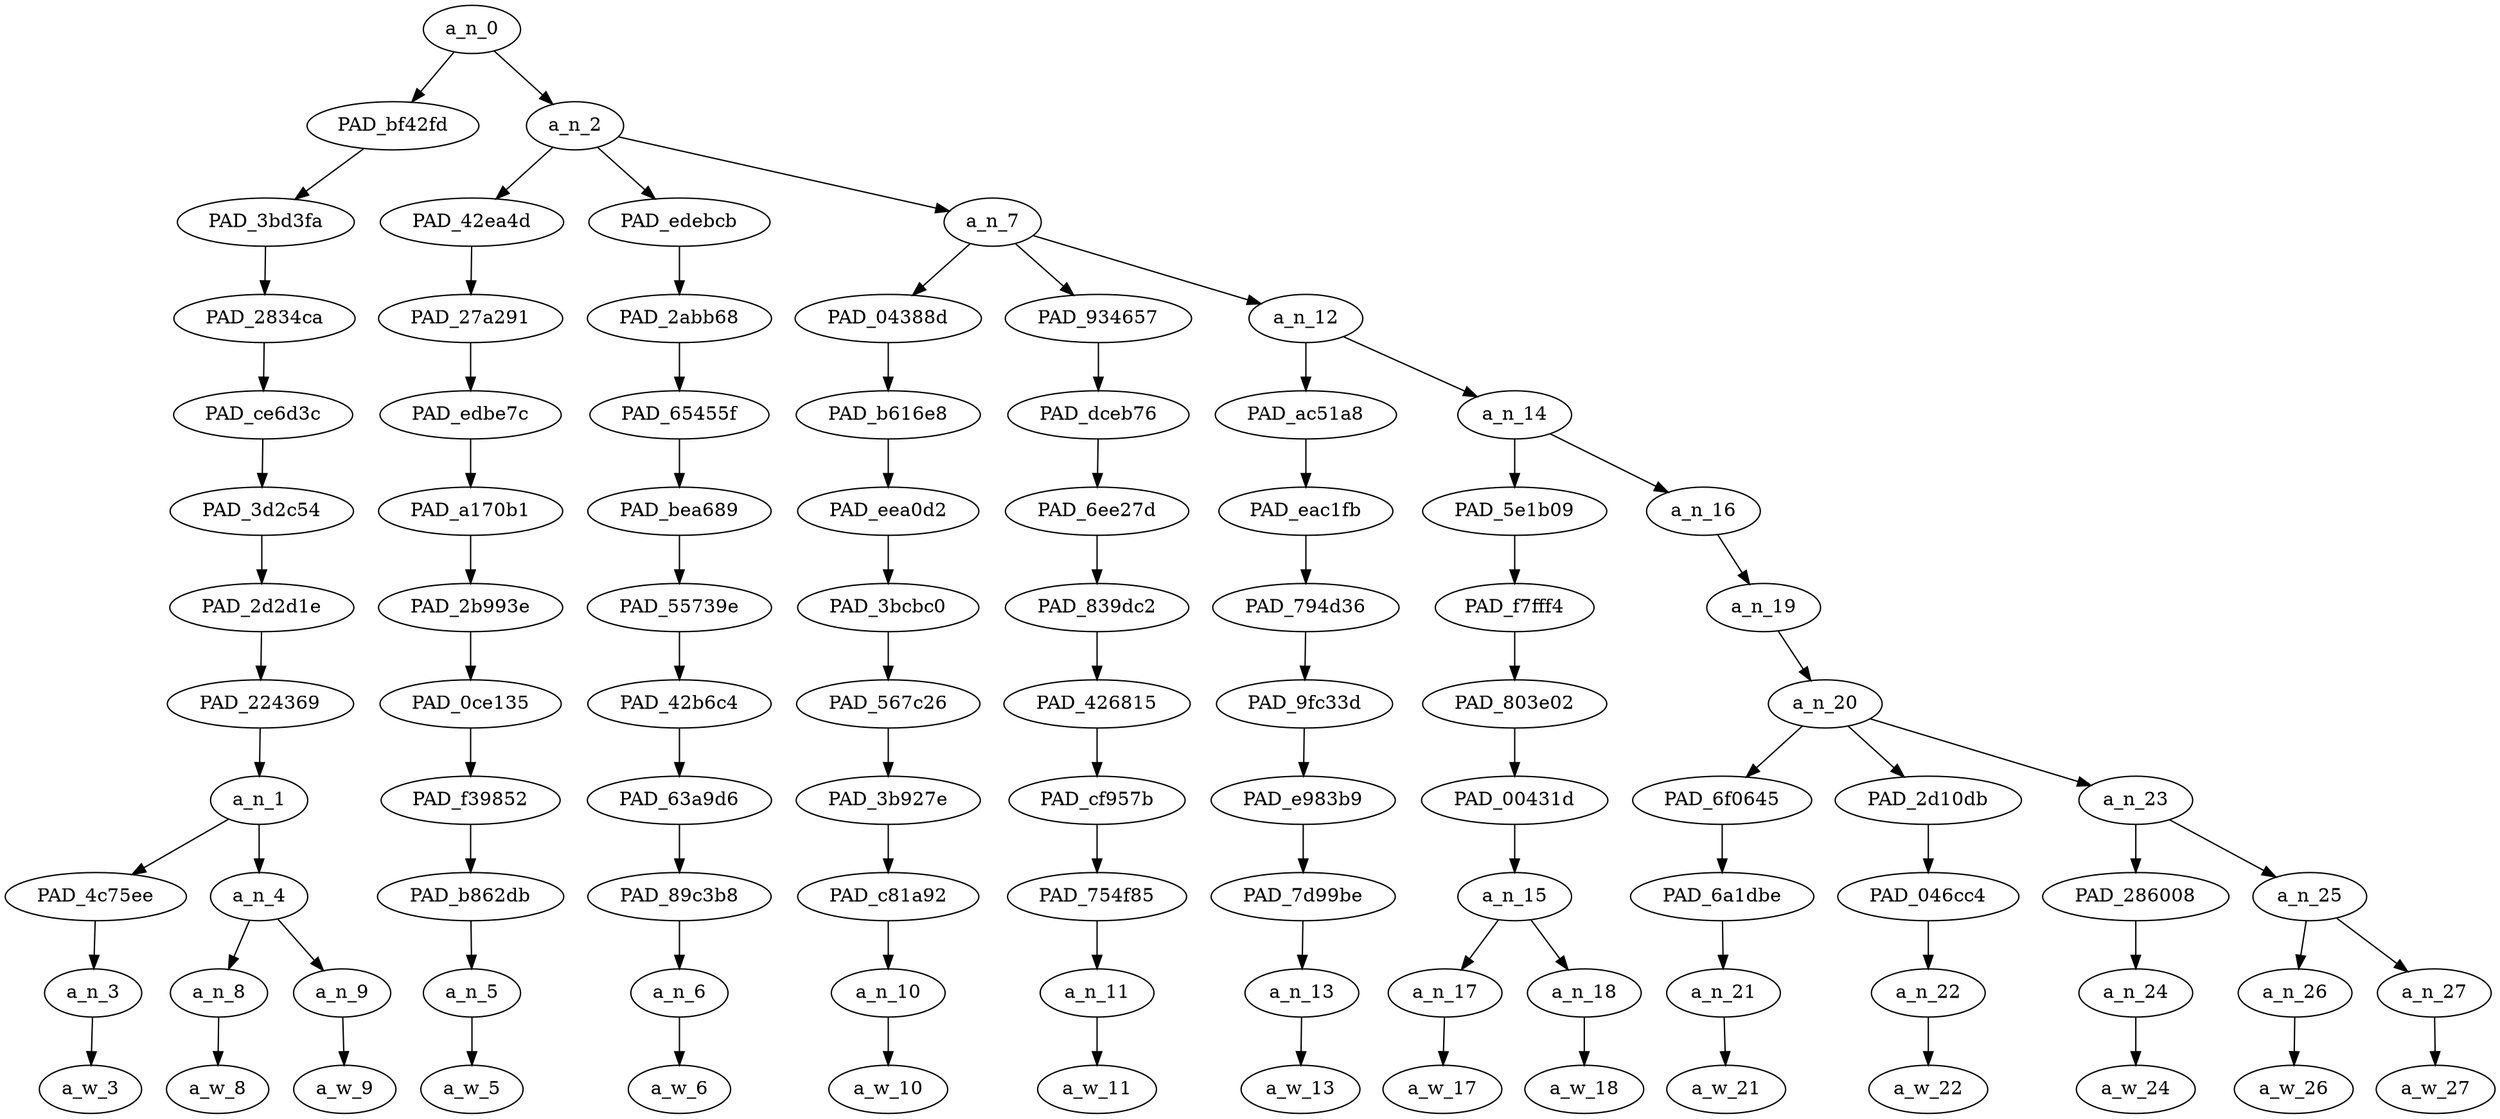 strict digraph "" {
	a_n_0	[div_dir=1,
		index=0,
		level=11,
		pos="2.621527777777778,11!",
		text_span="[0, 1, 2, 3, 4, 5, 6, 7, 8, 9, 10, 11, 12, 13, 14]",
		value=1.00000001];
	PAD_bf42fd	[div_dir=-1,
		index=0,
		level=10,
		pos="0.75,10!",
		text_span="[0, 1, 2]",
		value=0.42320531];
	a_n_0 -> PAD_bf42fd;
	a_n_2	[div_dir=1,
		index=1,
		level=10,
		pos="4.493055555555556,10!",
		text_span="[3, 4, 5, 6, 7, 8, 9, 10, 11, 12, 13, 14]",
		value=0.57667686];
	a_n_0 -> a_n_2;
	PAD_3bd3fa	[div_dir=-1,
		index=0,
		level=9,
		pos="0.75,9!",
		text_span="[0, 1, 2]",
		value=0.42320531];
	PAD_bf42fd -> PAD_3bd3fa;
	PAD_2834ca	[div_dir=-1,
		index=0,
		level=8,
		pos="0.75,8!",
		text_span="[0, 1, 2]",
		value=0.42320531];
	PAD_3bd3fa -> PAD_2834ca;
	PAD_ce6d3c	[div_dir=-1,
		index=0,
		level=7,
		pos="0.75,7!",
		text_span="[0, 1, 2]",
		value=0.42320531];
	PAD_2834ca -> PAD_ce6d3c;
	PAD_3d2c54	[div_dir=-1,
		index=0,
		level=6,
		pos="0.75,6!",
		text_span="[0, 1, 2]",
		value=0.42320531];
	PAD_ce6d3c -> PAD_3d2c54;
	PAD_2d2d1e	[div_dir=-1,
		index=0,
		level=5,
		pos="0.75,5!",
		text_span="[0, 1, 2]",
		value=0.42320531];
	PAD_3d2c54 -> PAD_2d2d1e;
	PAD_224369	[div_dir=-1,
		index=0,
		level=4,
		pos="0.75,4!",
		text_span="[0, 1, 2]",
		value=0.42320531];
	PAD_2d2d1e -> PAD_224369;
	a_n_1	[div_dir=-1,
		index=0,
		level=3,
		pos="0.75,3!",
		text_span="[0, 1, 2]",
		value=0.42320531];
	PAD_224369 -> a_n_1;
	PAD_4c75ee	[div_dir=1,
		index=0,
		level=2,
		pos="0.0,2!",
		text_span="[0]",
		value=0.04652306];
	a_n_1 -> PAD_4c75ee;
	a_n_4	[div_dir=-1,
		index=1,
		level=2,
		pos="1.5,2!",
		text_span="[1, 2]",
		value=0.37668045];
	a_n_1 -> a_n_4;
	a_n_3	[div_dir=1,
		index=0,
		level=1,
		pos="0.0,1!",
		text_span="[0]",
		value=0.04652306];
	PAD_4c75ee -> a_n_3;
	a_w_3	[div_dir=0,
		index=0,
		level=0,
		pos="0,0!",
		text_span="[0]",
		value="<user>"];
	a_n_3 -> a_w_3;
	a_n_8	[div_dir=-1,
		index=1,
		level=1,
		pos="1.0,1!",
		text_span="[1]",
		value=0.06662616];
	a_n_4 -> a_n_8;
	a_n_9	[div_dir=-1,
		index=2,
		level=1,
		pos="2.0,1!",
		text_span="[2]",
		value=0.30998822];
	a_n_4 -> a_n_9;
	a_w_8	[div_dir=0,
		index=1,
		level=0,
		pos="1,0!",
		text_span="[1]",
		value=cause];
	a_n_8 -> a_w_8;
	a_w_9	[div_dir=0,
		index=2,
		level=0,
		pos="2,0!",
		text_span="[2]",
		value=niggas];
	a_n_9 -> a_w_9;
	PAD_42ea4d	[div_dir=-1,
		index=1,
		level=9,
		pos="3.0,9!",
		text_span="[3]",
		value=0.03020389];
	a_n_2 -> PAD_42ea4d;
	PAD_edebcb	[div_dir=1,
		index=2,
		level=9,
		pos="4.0,9!",
		text_span="[4]",
		value=0.02595006];
	a_n_2 -> PAD_edebcb;
	a_n_7	[div_dir=1,
		index=3,
		level=9,
		pos="6.479166666666667,9!",
		text_span="[5, 6, 7, 8, 9, 10, 11, 12, 13, 14]",
		value=0.52038582];
	a_n_2 -> a_n_7;
	PAD_27a291	[div_dir=-1,
		index=1,
		level=8,
		pos="3.0,8!",
		text_span="[3]",
		value=0.03020389];
	PAD_42ea4d -> PAD_27a291;
	PAD_edbe7c	[div_dir=-1,
		index=1,
		level=7,
		pos="3.0,7!",
		text_span="[3]",
		value=0.03020389];
	PAD_27a291 -> PAD_edbe7c;
	PAD_a170b1	[div_dir=-1,
		index=1,
		level=6,
		pos="3.0,6!",
		text_span="[3]",
		value=0.03020389];
	PAD_edbe7c -> PAD_a170b1;
	PAD_2b993e	[div_dir=-1,
		index=1,
		level=5,
		pos="3.0,5!",
		text_span="[3]",
		value=0.03020389];
	PAD_a170b1 -> PAD_2b993e;
	PAD_0ce135	[div_dir=-1,
		index=1,
		level=4,
		pos="3.0,4!",
		text_span="[3]",
		value=0.03020389];
	PAD_2b993e -> PAD_0ce135;
	PAD_f39852	[div_dir=-1,
		index=1,
		level=3,
		pos="3.0,3!",
		text_span="[3]",
		value=0.03020389];
	PAD_0ce135 -> PAD_f39852;
	PAD_b862db	[div_dir=-1,
		index=2,
		level=2,
		pos="3.0,2!",
		text_span="[3]",
		value=0.03020389];
	PAD_f39852 -> PAD_b862db;
	a_n_5	[div_dir=-1,
		index=3,
		level=1,
		pos="3.0,1!",
		text_span="[3]",
		value=0.03020389];
	PAD_b862db -> a_n_5;
	a_w_5	[div_dir=0,
		index=3,
		level=0,
		pos="3,0!",
		text_span="[3]",
		value=do];
	a_n_5 -> a_w_5;
	PAD_2abb68	[div_dir=1,
		index=2,
		level=8,
		pos="4.0,8!",
		text_span="[4]",
		value=0.02595006];
	PAD_edebcb -> PAD_2abb68;
	PAD_65455f	[div_dir=1,
		index=2,
		level=7,
		pos="4.0,7!",
		text_span="[4]",
		value=0.02595006];
	PAD_2abb68 -> PAD_65455f;
	PAD_bea689	[div_dir=1,
		index=2,
		level=6,
		pos="4.0,6!",
		text_span="[4]",
		value=0.02595006];
	PAD_65455f -> PAD_bea689;
	PAD_55739e	[div_dir=1,
		index=2,
		level=5,
		pos="4.0,5!",
		text_span="[4]",
		value=0.02595006];
	PAD_bea689 -> PAD_55739e;
	PAD_42b6c4	[div_dir=1,
		index=2,
		level=4,
		pos="4.0,4!",
		text_span="[4]",
		value=0.02595006];
	PAD_55739e -> PAD_42b6c4;
	PAD_63a9d6	[div_dir=1,
		index=2,
		level=3,
		pos="4.0,3!",
		text_span="[4]",
		value=0.02595006];
	PAD_42b6c4 -> PAD_63a9d6;
	PAD_89c3b8	[div_dir=1,
		index=3,
		level=2,
		pos="4.0,2!",
		text_span="[4]",
		value=0.02595006];
	PAD_63a9d6 -> PAD_89c3b8;
	a_n_6	[div_dir=1,
		index=4,
		level=1,
		pos="4.0,1!",
		text_span="[4]",
		value=0.02595006];
	PAD_89c3b8 -> a_n_6;
	a_w_6	[div_dir=0,
		index=4,
		level=0,
		pos="4,0!",
		text_span="[4]",
		value=not];
	a_n_6 -> a_w_6;
	PAD_04388d	[div_dir=1,
		index=3,
		level=8,
		pos="5.0,8!",
		text_span="[5]",
		value=0.03964387];
	a_n_7 -> PAD_04388d;
	PAD_934657	[div_dir=1,
		index=4,
		level=8,
		pos="6.0,8!",
		text_span="[6]",
		value=0.13626630];
	a_n_7 -> PAD_934657;
	a_n_12	[div_dir=-1,
		index=5,
		level=8,
		pos="8.4375,8!",
		text_span="[7, 8, 9, 10, 11, 12, 13, 14]",
		value=0.34438281];
	a_n_7 -> a_n_12;
	PAD_b616e8	[div_dir=1,
		index=3,
		level=7,
		pos="5.0,7!",
		text_span="[5]",
		value=0.03964387];
	PAD_04388d -> PAD_b616e8;
	PAD_eea0d2	[div_dir=1,
		index=3,
		level=6,
		pos="5.0,6!",
		text_span="[5]",
		value=0.03964387];
	PAD_b616e8 -> PAD_eea0d2;
	PAD_3bcbc0	[div_dir=1,
		index=3,
		level=5,
		pos="5.0,5!",
		text_span="[5]",
		value=0.03964387];
	PAD_eea0d2 -> PAD_3bcbc0;
	PAD_567c26	[div_dir=1,
		index=3,
		level=4,
		pos="5.0,4!",
		text_span="[5]",
		value=0.03964387];
	PAD_3bcbc0 -> PAD_567c26;
	PAD_3b927e	[div_dir=1,
		index=3,
		level=3,
		pos="5.0,3!",
		text_span="[5]",
		value=0.03964387];
	PAD_567c26 -> PAD_3b927e;
	PAD_c81a92	[div_dir=1,
		index=4,
		level=2,
		pos="5.0,2!",
		text_span="[5]",
		value=0.03964387];
	PAD_3b927e -> PAD_c81a92;
	a_n_10	[div_dir=1,
		index=5,
		level=1,
		pos="5.0,1!",
		text_span="[5]",
		value=0.03964387];
	PAD_c81a92 -> a_n_10;
	a_w_10	[div_dir=0,
		index=5,
		level=0,
		pos="5,0!",
		text_span="[5]",
		value=respect];
	a_n_10 -> a_w_10;
	PAD_dceb76	[div_dir=1,
		index=4,
		level=7,
		pos="6.0,7!",
		text_span="[6]",
		value=0.13626630];
	PAD_934657 -> PAD_dceb76;
	PAD_6ee27d	[div_dir=1,
		index=4,
		level=6,
		pos="6.0,6!",
		text_span="[6]",
		value=0.13626630];
	PAD_dceb76 -> PAD_6ee27d;
	PAD_839dc2	[div_dir=1,
		index=4,
		level=5,
		pos="6.0,5!",
		text_span="[6]",
		value=0.13626630];
	PAD_6ee27d -> PAD_839dc2;
	PAD_426815	[div_dir=1,
		index=4,
		level=4,
		pos="6.0,4!",
		text_span="[6]",
		value=0.13626630];
	PAD_839dc2 -> PAD_426815;
	PAD_cf957b	[div_dir=1,
		index=4,
		level=3,
		pos="6.0,3!",
		text_span="[6]",
		value=0.13626630];
	PAD_426815 -> PAD_cf957b;
	PAD_754f85	[div_dir=1,
		index=5,
		level=2,
		pos="6.0,2!",
		text_span="[6]",
		value=0.13626630];
	PAD_cf957b -> PAD_754f85;
	a_n_11	[div_dir=1,
		index=6,
		level=1,
		pos="6.0,1!",
		text_span="[6]",
		value=0.13626630];
	PAD_754f85 -> a_n_11;
	a_w_11	[div_dir=0,
		index=6,
		level=0,
		pos="6,0!",
		text_span="[6]",
		value=lebron];
	a_n_11 -> a_w_11;
	PAD_ac51a8	[div_dir=1,
		index=5,
		level=7,
		pos="7.0,7!",
		text_span="[7]",
		value=0.02718006];
	a_n_12 -> PAD_ac51a8;
	a_n_14	[div_dir=-1,
		index=6,
		level=7,
		pos="9.875,7!",
		text_span="[8, 9, 10, 11, 12, 13, 14]",
		value=0.31715176];
	a_n_12 -> a_n_14;
	PAD_eac1fb	[div_dir=1,
		index=5,
		level=6,
		pos="7.0,6!",
		text_span="[7]",
		value=0.02718006];
	PAD_ac51a8 -> PAD_eac1fb;
	PAD_794d36	[div_dir=1,
		index=5,
		level=5,
		pos="7.0,5!",
		text_span="[7]",
		value=0.02718006];
	PAD_eac1fb -> PAD_794d36;
	PAD_9fc33d	[div_dir=1,
		index=5,
		level=4,
		pos="7.0,4!",
		text_span="[7]",
		value=0.02718006];
	PAD_794d36 -> PAD_9fc33d;
	PAD_e983b9	[div_dir=1,
		index=5,
		level=3,
		pos="7.0,3!",
		text_span="[7]",
		value=0.02718006];
	PAD_9fc33d -> PAD_e983b9;
	PAD_7d99be	[div_dir=1,
		index=6,
		level=2,
		pos="7.0,2!",
		text_span="[7]",
		value=0.02718006];
	PAD_e983b9 -> PAD_7d99be;
	a_n_13	[div_dir=1,
		index=7,
		level=1,
		pos="7.0,1!",
		text_span="[7]",
		value=0.02718006];
	PAD_7d99be -> a_n_13;
	a_w_13	[div_dir=0,
		index=7,
		level=0,
		pos="7,0!",
		text_span="[7]",
		value=as];
	a_n_13 -> a_w_13;
	PAD_5e1b09	[div_dir=1,
		index=6,
		level=6,
		pos="8.5,6!",
		text_span="[8, 9]",
		value=0.06758965];
	a_n_14 -> PAD_5e1b09;
	a_n_16	[div_dir=-1,
		index=7,
		level=6,
		pos="11.25,6!",
		text_span="[10, 11, 12, 13, 14]",
		value=0.24943704];
	a_n_14 -> a_n_16;
	PAD_f7fff4	[div_dir=1,
		index=6,
		level=5,
		pos="8.5,5!",
		text_span="[8, 9]",
		value=0.06758965];
	PAD_5e1b09 -> PAD_f7fff4;
	PAD_803e02	[div_dir=1,
		index=6,
		level=4,
		pos="8.5,4!",
		text_span="[8, 9]",
		value=0.06758965];
	PAD_f7fff4 -> PAD_803e02;
	PAD_00431d	[div_dir=1,
		index=6,
		level=3,
		pos="8.5,3!",
		text_span="[8, 9]",
		value=0.06758965];
	PAD_803e02 -> PAD_00431d;
	a_n_15	[div_dir=1,
		index=7,
		level=2,
		pos="8.5,2!",
		text_span="[8, 9]",
		value=0.06758965];
	PAD_00431d -> a_n_15;
	a_n_17	[div_dir=1,
		index=8,
		level=1,
		pos="8.0,1!",
		text_span="[8]",
		value=0.03032835];
	a_n_15 -> a_n_17;
	a_n_18	[div_dir=-1,
		index=9,
		level=1,
		pos="9.0,1!",
		text_span="[9]",
		value=0.03714008];
	a_n_15 -> a_n_18;
	a_w_17	[div_dir=0,
		index=8,
		level=0,
		pos="8,0!",
		text_span="[8]",
		value=the];
	a_n_17 -> a_w_17;
	a_w_18	[div_dir=0,
		index=9,
		level=0,
		pos="9,0!",
		text_span="[9]",
		value=greatest];
	a_n_18 -> a_w_18;
	a_n_19	[div_dir=-1,
		index=7,
		level=5,
		pos="11.25,5!",
		text_span="[10, 11, 12, 13, 14]",
		value=0.24921607];
	a_n_16 -> a_n_19;
	a_n_20	[div_dir=-1,
		index=7,
		level=4,
		pos="11.25,4!",
		text_span="[10, 11, 12, 13, 14]",
		value=0.24899511];
	a_n_19 -> a_n_20;
	PAD_6f0645	[div_dir=1,
		index=7,
		level=3,
		pos="10.0,3!",
		text_span="[10]",
		value=0.02811311];
	a_n_20 -> PAD_6f0645;
	PAD_2d10db	[div_dir=1,
		index=8,
		level=3,
		pos="11.0,3!",
		text_span="[11]",
		value=0.04210553];
	a_n_20 -> PAD_2d10db;
	a_n_23	[div_dir=-1,
		index=9,
		level=3,
		pos="12.75,3!",
		text_span="[12, 13, 14]",
		value=0.17855551];
	a_n_20 -> a_n_23;
	PAD_6a1dbe	[div_dir=1,
		index=8,
		level=2,
		pos="10.0,2!",
		text_span="[10]",
		value=0.02811311];
	PAD_6f0645 -> PAD_6a1dbe;
	a_n_21	[div_dir=1,
		index=10,
		level=1,
		pos="10.0,1!",
		text_span="[10]",
		value=0.02811311];
	PAD_6a1dbe -> a_n_21;
	a_w_21	[div_dir=0,
		index=10,
		level=0,
		pos="10,0!",
		text_span="[10]",
		value=to];
	a_n_21 -> a_w_21;
	PAD_046cc4	[div_dir=1,
		index=9,
		level=2,
		pos="11.0,2!",
		text_span="[11]",
		value=0.04210553];
	PAD_2d10db -> PAD_046cc4;
	a_n_22	[div_dir=1,
		index=11,
		level=1,
		pos="11.0,1!",
		text_span="[11]",
		value=0.04210553];
	PAD_046cc4 -> a_n_22;
	a_w_22	[div_dir=0,
		index=11,
		level=0,
		pos="11,0!",
		text_span="[11]",
		value=ever];
	a_n_22 -> a_w_22;
	PAD_286008	[div_dir=-1,
		index=10,
		level=2,
		pos="12.0,2!",
		text_span="[12]",
		value=0.05092998];
	a_n_23 -> PAD_286008;
	a_n_25	[div_dir=-1,
		index=11,
		level=2,
		pos="13.5,2!",
		text_span="[13, 14]",
		value=0.12717933];
	a_n_23 -> a_n_25;
	a_n_24	[div_dir=-1,
		index=12,
		level=1,
		pos="12.0,1!",
		text_span="[12]",
		value=0.05092998];
	PAD_286008 -> a_n_24;
	a_w_24	[div_dir=0,
		index=12,
		level=0,
		pos="12,0!",
		text_span="[12]",
		value=touch];
	a_n_24 -> a_w_24;
	a_n_26	[div_dir=1,
		index=13,
		level=1,
		pos="13.0,1!",
		text_span="[13]",
		value=0.04625515];
	a_n_25 -> a_n_26;
	a_n_27	[div_dir=-1,
		index=14,
		level=1,
		pos="14.0,1!",
		text_span="[14]",
		value=0.08052913];
	a_n_25 -> a_n_27;
	a_w_26	[div_dir=0,
		index=13,
		level=0,
		pos="13,0!",
		text_span="[13]",
		value=a];
	a_n_26 -> a_w_26;
	a_w_27	[div_dir=0,
		index=14,
		level=0,
		pos="14,0!",
		text_span="[14]",
		value=basketball];
	a_n_27 -> a_w_27;
}
